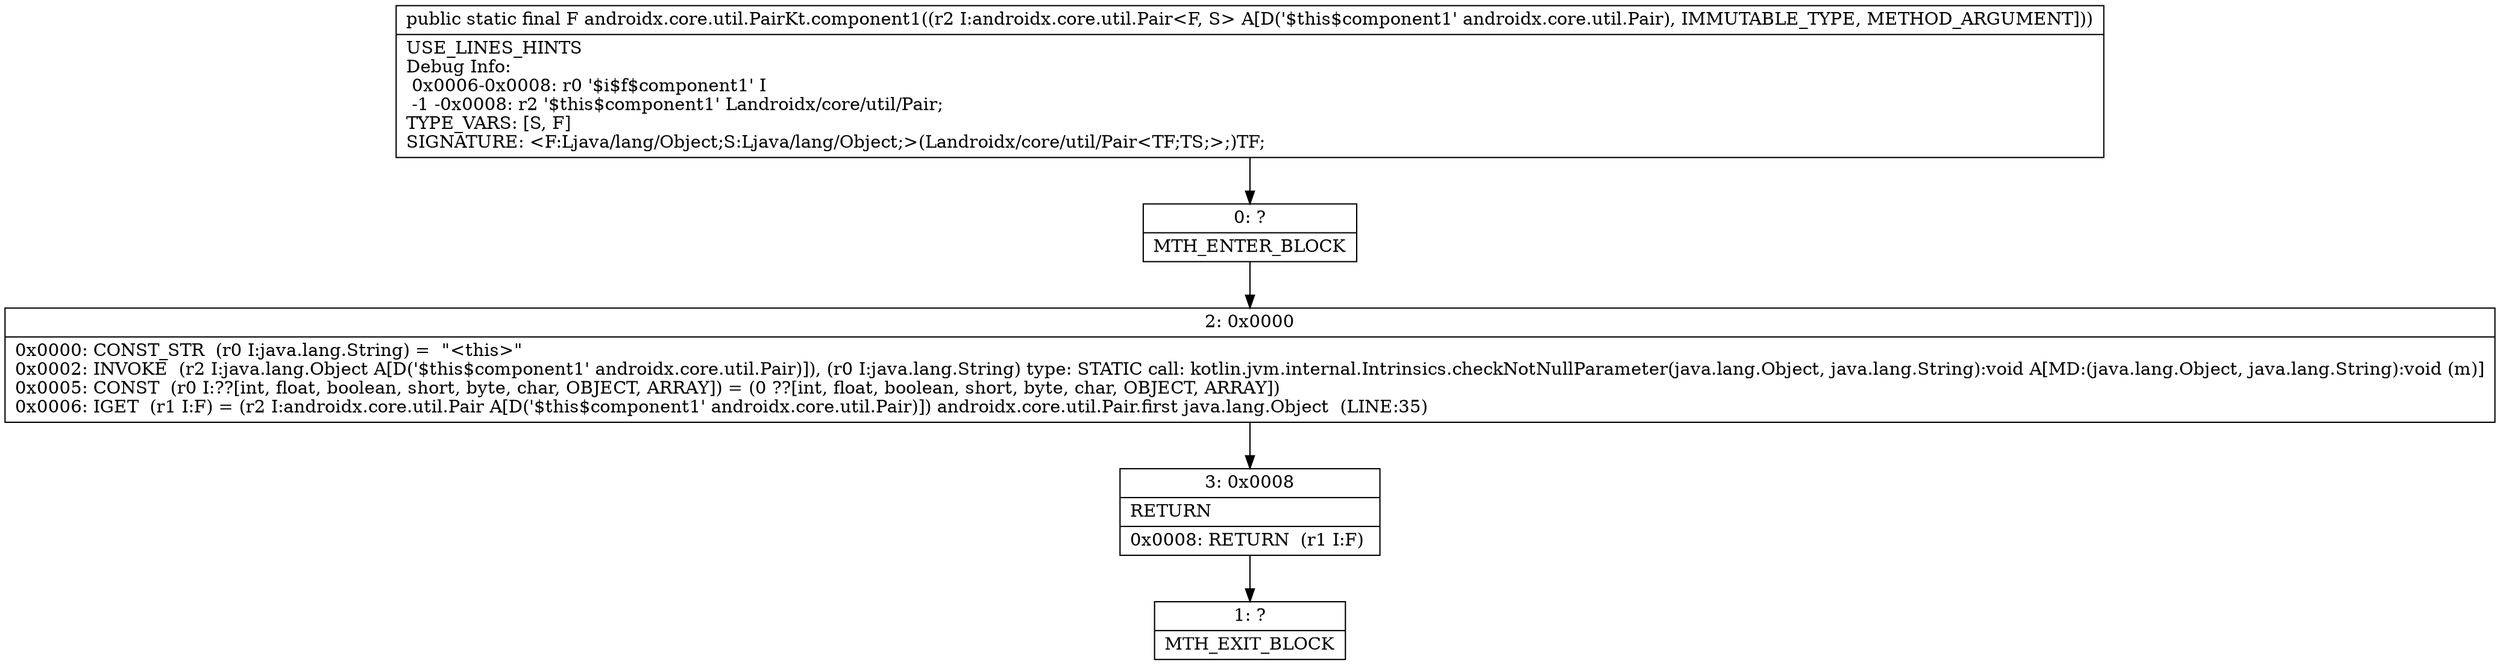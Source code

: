 digraph "CFG forandroidx.core.util.PairKt.component1(Landroidx\/core\/util\/Pair;)Ljava\/lang\/Object;" {
Node_0 [shape=record,label="{0\:\ ?|MTH_ENTER_BLOCK\l}"];
Node_2 [shape=record,label="{2\:\ 0x0000|0x0000: CONST_STR  (r0 I:java.lang.String) =  \"\<this\>\" \l0x0002: INVOKE  (r2 I:java.lang.Object A[D('$this$component1' androidx.core.util.Pair)]), (r0 I:java.lang.String) type: STATIC call: kotlin.jvm.internal.Intrinsics.checkNotNullParameter(java.lang.Object, java.lang.String):void A[MD:(java.lang.Object, java.lang.String):void (m)]\l0x0005: CONST  (r0 I:??[int, float, boolean, short, byte, char, OBJECT, ARRAY]) = (0 ??[int, float, boolean, short, byte, char, OBJECT, ARRAY]) \l0x0006: IGET  (r1 I:F) = (r2 I:androidx.core.util.Pair A[D('$this$component1' androidx.core.util.Pair)]) androidx.core.util.Pair.first java.lang.Object  (LINE:35)\l}"];
Node_3 [shape=record,label="{3\:\ 0x0008|RETURN\l|0x0008: RETURN  (r1 I:F) \l}"];
Node_1 [shape=record,label="{1\:\ ?|MTH_EXIT_BLOCK\l}"];
MethodNode[shape=record,label="{public static final F androidx.core.util.PairKt.component1((r2 I:androidx.core.util.Pair\<F, S\> A[D('$this$component1' androidx.core.util.Pair), IMMUTABLE_TYPE, METHOD_ARGUMENT]))  | USE_LINES_HINTS\lDebug Info:\l  0x0006\-0x0008: r0 '$i$f$component1' I\l  \-1 \-0x0008: r2 '$this$component1' Landroidx\/core\/util\/Pair;\lTYPE_VARS: [S, F]\lSIGNATURE: \<F:Ljava\/lang\/Object;S:Ljava\/lang\/Object;\>(Landroidx\/core\/util\/Pair\<TF;TS;\>;)TF;\l}"];
MethodNode -> Node_0;Node_0 -> Node_2;
Node_2 -> Node_3;
Node_3 -> Node_1;
}

